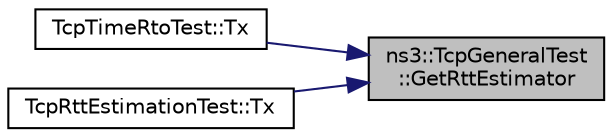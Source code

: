 digraph "ns3::TcpGeneralTest::GetRttEstimator"
{
 // LATEX_PDF_SIZE
  edge [fontname="Helvetica",fontsize="10",labelfontname="Helvetica",labelfontsize="10"];
  node [fontname="Helvetica",fontsize="10",shape=record];
  rankdir="RL";
  Node1 [label="ns3::TcpGeneralTest\l::GetRttEstimator",height=0.2,width=0.4,color="black", fillcolor="grey75", style="filled", fontcolor="black",tooltip="Get the Rtt estimator of the socket."];
  Node1 -> Node2 [dir="back",color="midnightblue",fontsize="10",style="solid",fontname="Helvetica"];
  Node2 [label="TcpTimeRtoTest::Tx",height=0.2,width=0.4,color="black", fillcolor="white", style="filled",URL="$class_tcp_time_rto_test.html#ae8f215f01bf8d8f198c5701029f60b1e",tooltip="Packet transmitted down to IP layer."];
  Node1 -> Node3 [dir="back",color="midnightblue",fontsize="10",style="solid",fontname="Helvetica"];
  Node3 [label="TcpRttEstimationTest::Tx",height=0.2,width=0.4,color="black", fillcolor="white", style="filled",URL="$class_tcp_rtt_estimation_test.html#ab5ad5c4ad8bb1fc46cc6eedd9a36bca5",tooltip="Packet transmitted down to IP layer."];
}
